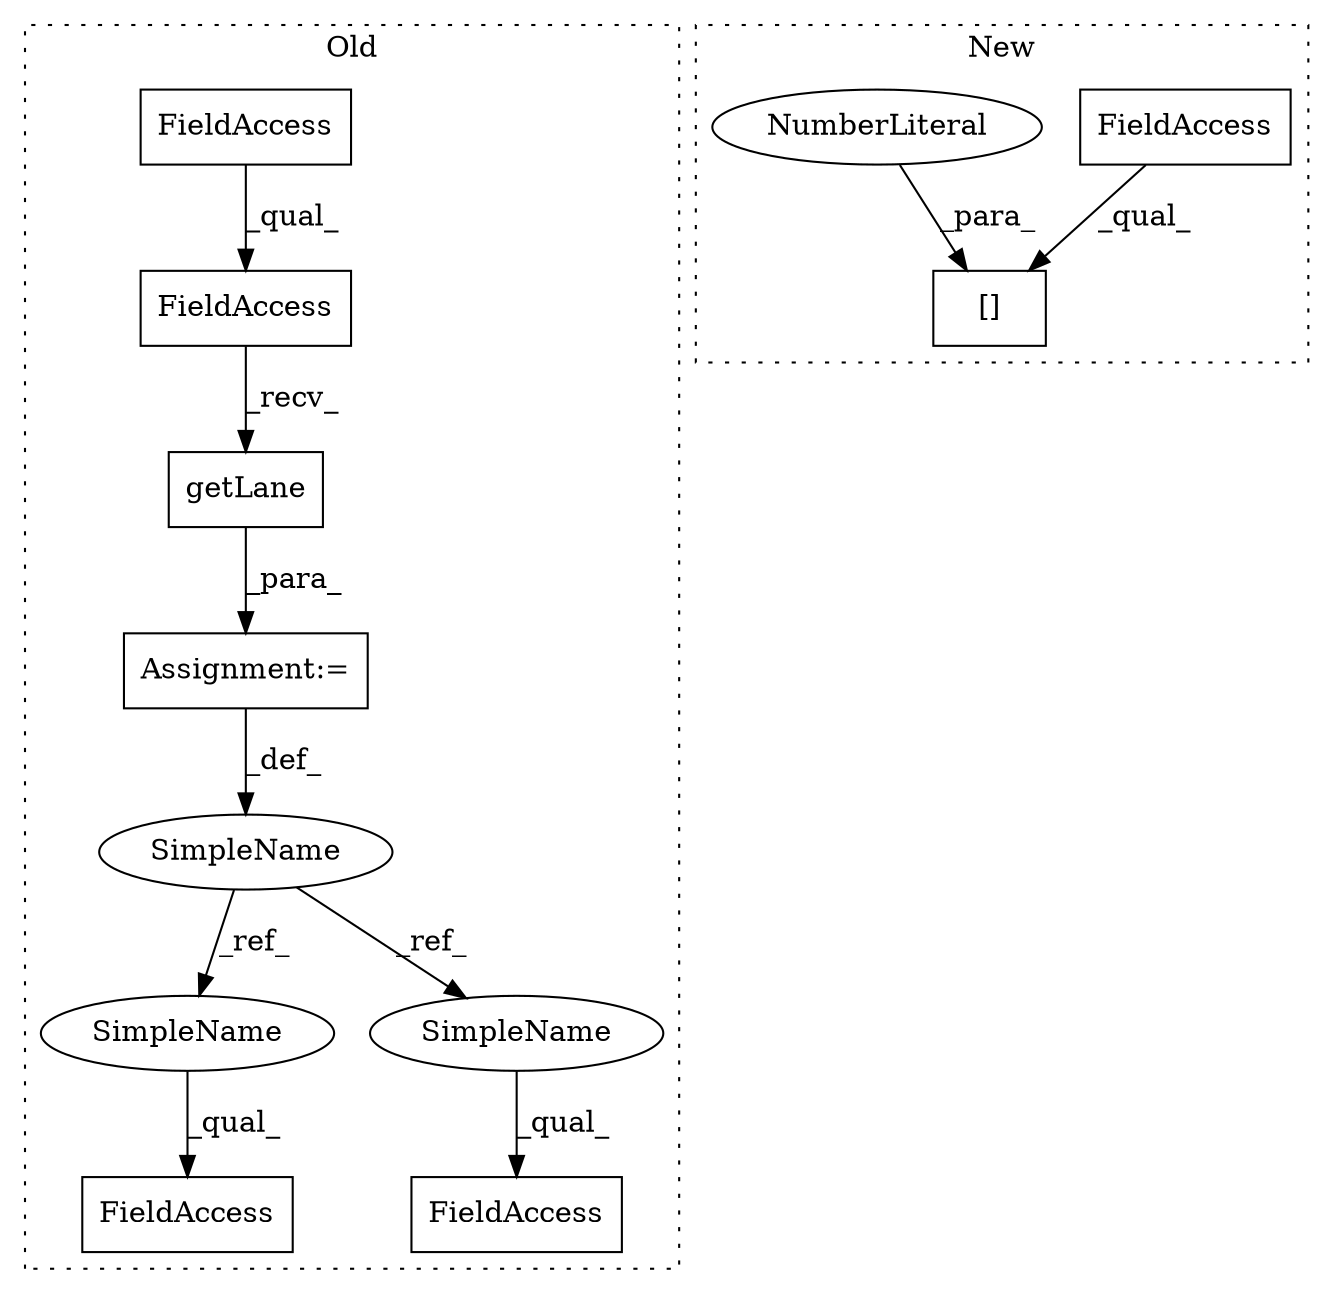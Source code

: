 digraph G {
subgraph cluster0 {
1 [label="getLane" a="32" s="2144,2161" l="8,1" shape="box"];
3 [label="FieldAccess" a="22" s="2358" l="15" shape="box"];
4 [label="Assignment:=" a="7" s="2098" l="1" shape="box"];
7 [label="FieldAccess" a="22" s="2099" l="44" shape="box"];
8 [label="FieldAccess" a="22" s="2099" l="27" shape="box"];
9 [label="SimpleName" a="42" s="2089" l="9" shape="ellipse"];
10 [label="FieldAccess" a="22" s="2463" l="15" shape="box"];
11 [label="SimpleName" a="42" s="2463" l="9" shape="ellipse"];
12 [label="SimpleName" a="42" s="2358" l="9" shape="ellipse"];
label = "Old";
style="dotted";
}
subgraph cluster1 {
2 [label="[]" a="2" s="1973,1992" l="18,1" shape="box"];
5 [label="FieldAccess" a="22" s="1973" l="17" shape="box"];
6 [label="NumberLiteral" a="34" s="1991" l="1" shape="ellipse"];
label = "New";
style="dotted";
}
1 -> 4 [label="_para_"];
4 -> 9 [label="_def_"];
5 -> 2 [label="_qual_"];
6 -> 2 [label="_para_"];
7 -> 1 [label="_recv_"];
8 -> 7 [label="_qual_"];
9 -> 12 [label="_ref_"];
9 -> 11 [label="_ref_"];
11 -> 10 [label="_qual_"];
12 -> 3 [label="_qual_"];
}